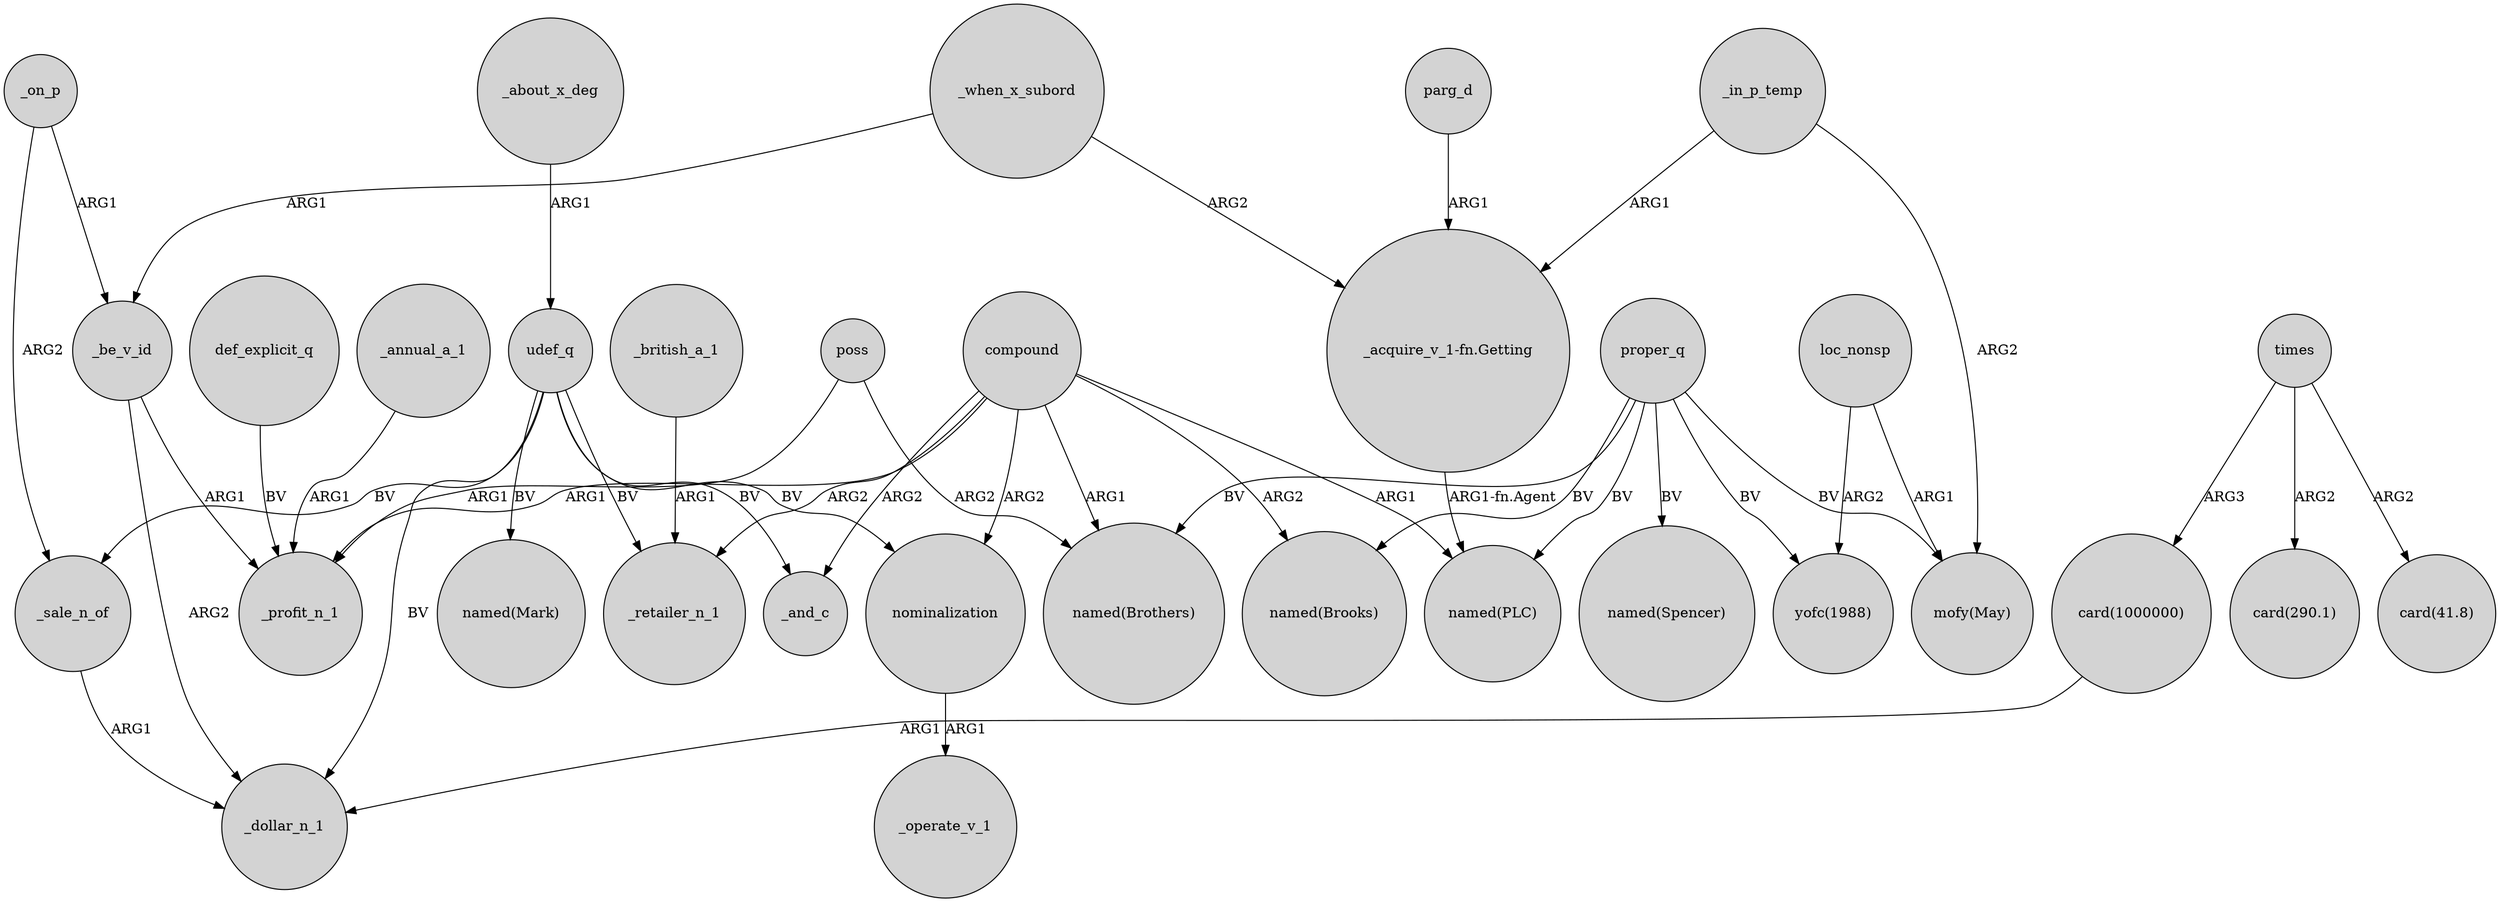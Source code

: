 digraph {
	node [shape=circle style=filled]
	"card(1000000)" -> _dollar_n_1 [label=ARG1]
	_on_p -> _be_v_id [label=ARG1]
	def_explicit_q -> _profit_n_1 [label=BV]
	nominalization -> _operate_v_1 [label=ARG1]
	proper_q -> "named(Brothers)" [label=BV]
	_when_x_subord -> "_acquire_v_1-fn.Getting" [label=ARG2]
	times -> "card(290.1)" [label=ARG2]
	compound -> _profit_n_1 [label=ARG1]
	proper_q -> "mofy(May)" [label=BV]
	_annual_a_1 -> _profit_n_1 [label=ARG1]
	compound -> nominalization [label=ARG2]
	_about_x_deg -> udef_q [label=ARG1]
	_british_a_1 -> _retailer_n_1 [label=ARG1]
	_in_p_temp -> "mofy(May)" [label=ARG2]
	compound -> "named(Brothers)" [label=ARG1]
	compound -> _retailer_n_1 [label=ARG2]
	poss -> "named(Brothers)" [label=ARG2]
	compound -> "named(PLC)" [label=ARG1]
	compound -> _and_c [label=ARG2]
	proper_q -> "named(Spencer)" [label=BV]
	_be_v_id -> _dollar_n_1 [label=ARG2]
	times -> "card(41.8)" [label=ARG2]
	proper_q -> "yofc(1988)" [label=BV]
	times -> "card(1000000)" [label=ARG3]
	compound -> "named(Brooks)" [label=ARG2]
	"_acquire_v_1-fn.Getting" -> "named(PLC)" [label="ARG1-fn.Agent"]
	_on_p -> _sale_n_of [label=ARG2]
	udef_q -> nominalization [label=BV]
	_in_p_temp -> "_acquire_v_1-fn.Getting" [label=ARG1]
	udef_q -> _sale_n_of [label=BV]
	_be_v_id -> _profit_n_1 [label=ARG1]
	proper_q -> "named(Brooks)" [label=BV]
	poss -> _profit_n_1 [label=ARG1]
	udef_q -> _retailer_n_1 [label=BV]
	udef_q -> "named(Mark)" [label=BV]
	_when_x_subord -> _be_v_id [label=ARG1]
	parg_d -> "_acquire_v_1-fn.Getting" [label=ARG1]
	proper_q -> "named(PLC)" [label=BV]
	udef_q -> _and_c [label=BV]
	loc_nonsp -> "mofy(May)" [label=ARG1]
	udef_q -> _dollar_n_1 [label=BV]
	_sale_n_of -> _dollar_n_1 [label=ARG1]
	loc_nonsp -> "yofc(1988)" [label=ARG2]
}
